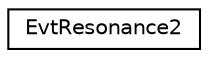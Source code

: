 digraph "Graphical Class Hierarchy"
{
  edge [fontname="Helvetica",fontsize="10",labelfontname="Helvetica",labelfontsize="10"];
  node [fontname="Helvetica",fontsize="10",shape=record];
  rankdir="LR";
  Node1 [label="EvtResonance2",height=0.2,width=0.4,color="black", fillcolor="white", style="filled",URL="$class_evt_resonance2.html"];
}
